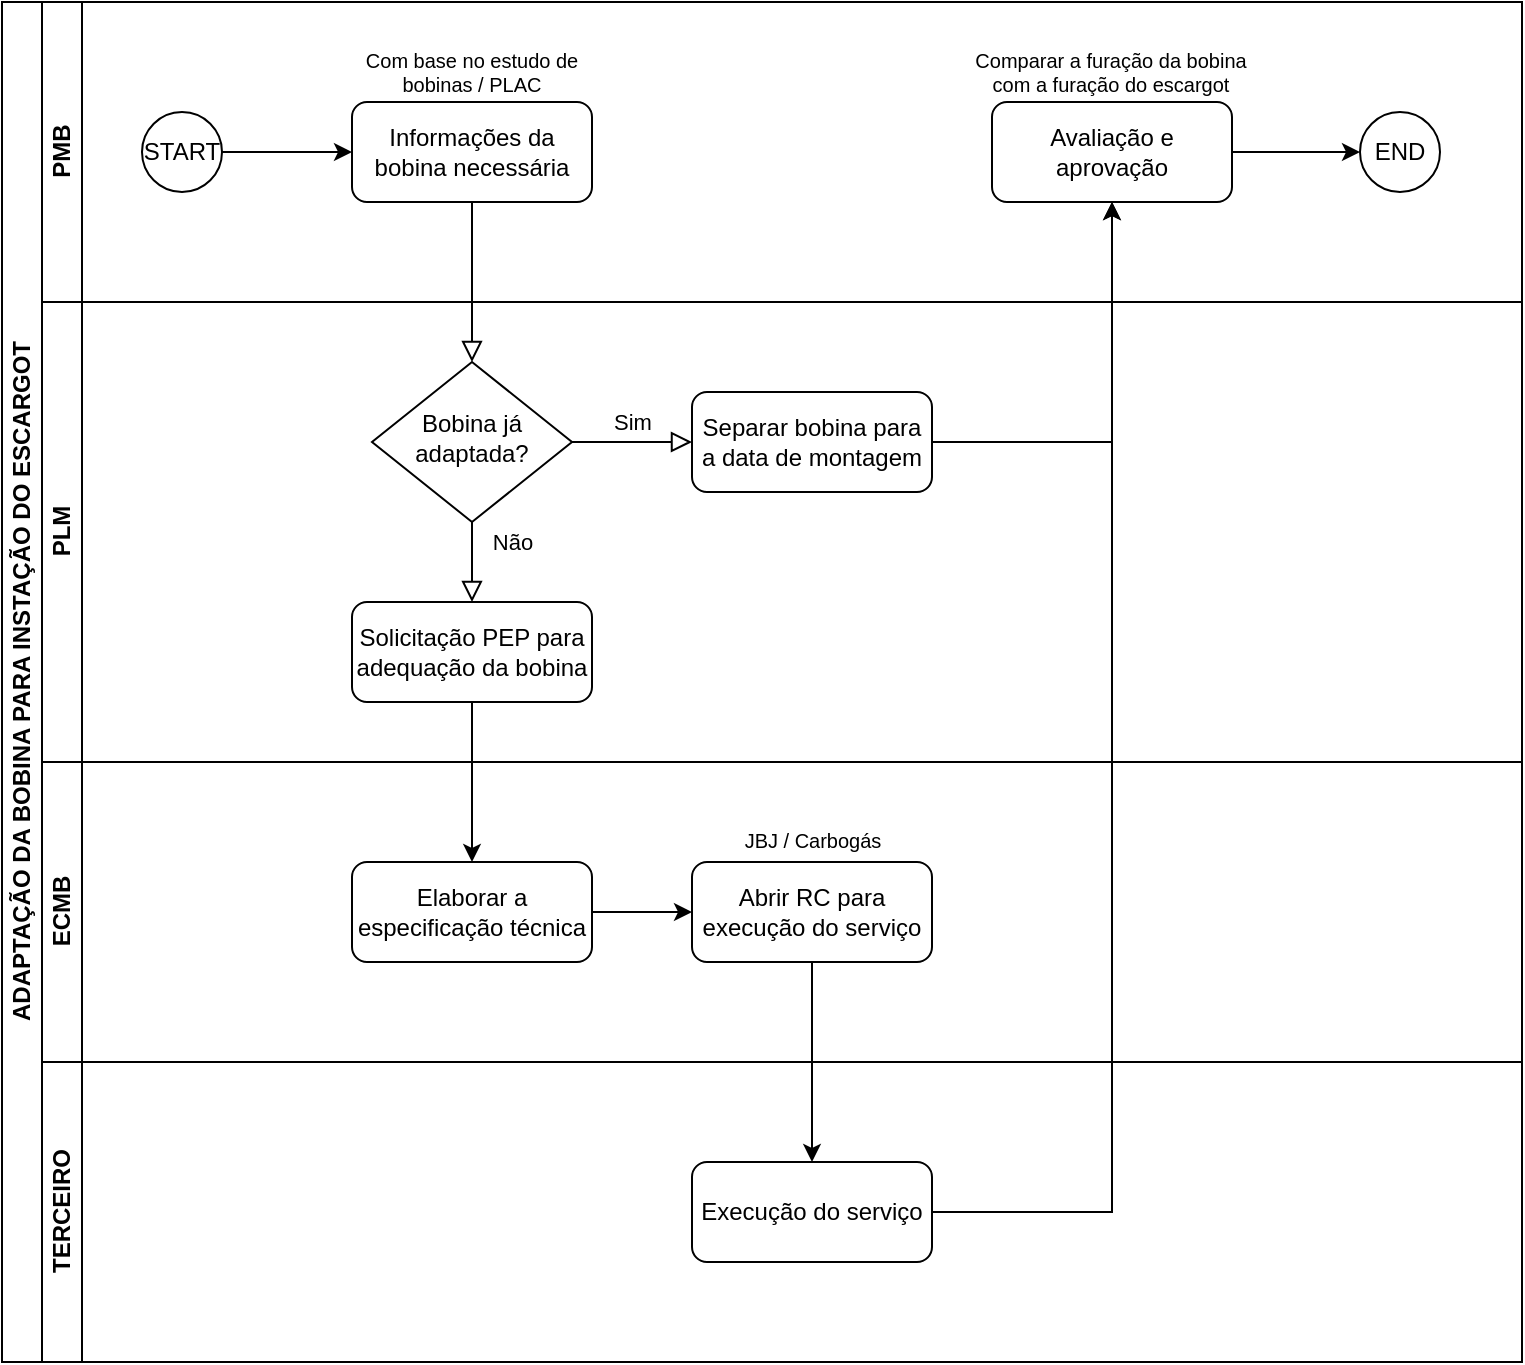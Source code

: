 <mxfile version="22.1.11" type="github">
  <diagram id="C5RBs43oDa-KdzZeNtuy" name="Page-1">
    <mxGraphModel dx="1386" dy="867" grid="1" gridSize="10" guides="1" tooltips="1" connect="1" arrows="1" fold="1" page="1" pageScale="1" pageWidth="827" pageHeight="1169" math="0" shadow="0">
      <root>
        <mxCell id="WIyWlLk6GJQsqaUBKTNV-0" />
        <mxCell id="WIyWlLk6GJQsqaUBKTNV-1" parent="WIyWlLk6GJQsqaUBKTNV-0" />
        <mxCell id="Gi9BTqW4Cwu94ndGXkiz-0" value="ADAPTAÇÃO DA BOBINA PARA INSTAÇÃO DO ESCARGOT" style="swimlane;childLayout=stackLayout;resizeParent=1;resizeParentMax=0;horizontal=0;startSize=20;horizontalStack=0;html=1;" vertex="1" parent="WIyWlLk6GJQsqaUBKTNV-1">
          <mxGeometry x="36" y="30" width="760" height="680" as="geometry" />
        </mxCell>
        <mxCell id="Gi9BTqW4Cwu94ndGXkiz-1" value="PMB" style="swimlane;startSize=20;horizontal=0;html=1;" vertex="1" parent="Gi9BTqW4Cwu94ndGXkiz-0">
          <mxGeometry x="20" width="740" height="150" as="geometry" />
        </mxCell>
        <mxCell id="WIyWlLk6GJQsqaUBKTNV-3" value="Informações da bobina necessária" style="rounded=1;whiteSpace=wrap;html=1;fontSize=12;glass=0;strokeWidth=1;shadow=0;" parent="Gi9BTqW4Cwu94ndGXkiz-1" vertex="1">
          <mxGeometry x="155" y="50" width="120" height="50" as="geometry" />
        </mxCell>
        <mxCell id="Gi9BTqW4Cwu94ndGXkiz-18" value="" style="edgeStyle=orthogonalEdgeStyle;rounded=0;orthogonalLoop=1;jettySize=auto;html=1;" edge="1" parent="Gi9BTqW4Cwu94ndGXkiz-1" source="Gi9BTqW4Cwu94ndGXkiz-14" target="Gi9BTqW4Cwu94ndGXkiz-17">
          <mxGeometry relative="1" as="geometry" />
        </mxCell>
        <mxCell id="Gi9BTqW4Cwu94ndGXkiz-14" value="Avaliação e aprovação" style="rounded=1;whiteSpace=wrap;html=1;fontSize=12;glass=0;strokeWidth=1;shadow=0;" vertex="1" parent="Gi9BTqW4Cwu94ndGXkiz-1">
          <mxGeometry x="475" y="50" width="120" height="50" as="geometry" />
        </mxCell>
        <mxCell id="Gi9BTqW4Cwu94ndGXkiz-17" value="END" style="ellipse;whiteSpace=wrap;html=1;rounded=1;glass=0;strokeWidth=1;shadow=0;" vertex="1" parent="Gi9BTqW4Cwu94ndGXkiz-1">
          <mxGeometry x="659" y="55" width="40" height="40" as="geometry" />
        </mxCell>
        <mxCell id="Gi9BTqW4Cwu94ndGXkiz-20" value="" style="edgeStyle=orthogonalEdgeStyle;rounded=0;orthogonalLoop=1;jettySize=auto;html=1;" edge="1" parent="Gi9BTqW4Cwu94ndGXkiz-1" source="Gi9BTqW4Cwu94ndGXkiz-19" target="WIyWlLk6GJQsqaUBKTNV-3">
          <mxGeometry relative="1" as="geometry" />
        </mxCell>
        <mxCell id="Gi9BTqW4Cwu94ndGXkiz-19" value="START" style="ellipse;whiteSpace=wrap;html=1;rounded=1;glass=0;strokeWidth=1;shadow=0;" vertex="1" parent="Gi9BTqW4Cwu94ndGXkiz-1">
          <mxGeometry x="50" y="55" width="40" height="40" as="geometry" />
        </mxCell>
        <mxCell id="Gi9BTqW4Cwu94ndGXkiz-21" value="Com base no estudo de bobinas / PLAC" style="text;html=1;strokeColor=none;fillColor=none;align=center;verticalAlign=middle;whiteSpace=wrap;rounded=0;fontSize=10;" vertex="1" parent="Gi9BTqW4Cwu94ndGXkiz-1">
          <mxGeometry x="151.25" y="20" width="127.5" height="30" as="geometry" />
        </mxCell>
        <mxCell id="Gi9BTqW4Cwu94ndGXkiz-22" value="Comparar a furação da bobina com a furação do escargot" style="text;html=1;strokeColor=none;fillColor=none;align=center;verticalAlign=middle;whiteSpace=wrap;rounded=0;fontSize=10;" vertex="1" parent="Gi9BTqW4Cwu94ndGXkiz-1">
          <mxGeometry x="459.38" y="20" width="151.25" height="30" as="geometry" />
        </mxCell>
        <mxCell id="Gi9BTqW4Cwu94ndGXkiz-2" value="PLM" style="swimlane;startSize=20;horizontal=0;html=1;" vertex="1" parent="Gi9BTqW4Cwu94ndGXkiz-0">
          <mxGeometry x="20" y="150" width="740" height="230" as="geometry" />
        </mxCell>
        <mxCell id="WIyWlLk6GJQsqaUBKTNV-6" value="&lt;font style=&quot;font-size: 12px;&quot;&gt;Bobina já adaptada?&lt;/font&gt;" style="rhombus;whiteSpace=wrap;html=1;shadow=0;fontFamily=Helvetica;fontSize=12;align=center;strokeWidth=1;spacing=6;spacingTop=-4;" parent="Gi9BTqW4Cwu94ndGXkiz-2" vertex="1">
          <mxGeometry x="165" y="30" width="100" height="80" as="geometry" />
        </mxCell>
        <mxCell id="WIyWlLk6GJQsqaUBKTNV-7" value="Separar bobina para a data de montagem" style="rounded=1;whiteSpace=wrap;html=1;fontSize=12;glass=0;strokeWidth=1;shadow=0;" parent="Gi9BTqW4Cwu94ndGXkiz-2" vertex="1">
          <mxGeometry x="325" y="45" width="120" height="50" as="geometry" />
        </mxCell>
        <mxCell id="WIyWlLk6GJQsqaUBKTNV-5" value="Sim" style="edgeStyle=orthogonalEdgeStyle;rounded=0;html=1;jettySize=auto;orthogonalLoop=1;fontSize=11;endArrow=block;endFill=0;endSize=8;strokeWidth=1;shadow=0;labelBackgroundColor=none;" parent="Gi9BTqW4Cwu94ndGXkiz-2" source="WIyWlLk6GJQsqaUBKTNV-6" target="WIyWlLk6GJQsqaUBKTNV-7" edge="1">
          <mxGeometry y="10" relative="1" as="geometry">
            <mxPoint as="offset" />
          </mxGeometry>
        </mxCell>
        <mxCell id="Gi9BTqW4Cwu94ndGXkiz-5" value="Solicitação PEP para adequação da bobina" style="rounded=1;whiteSpace=wrap;html=1;fontSize=12;glass=0;strokeWidth=1;shadow=0;" vertex="1" parent="Gi9BTqW4Cwu94ndGXkiz-2">
          <mxGeometry x="155" y="150" width="120" height="50" as="geometry" />
        </mxCell>
        <mxCell id="WIyWlLk6GJQsqaUBKTNV-4" value="Não" style="rounded=0;html=1;jettySize=auto;orthogonalLoop=1;fontSize=11;endArrow=block;endFill=0;endSize=8;strokeWidth=1;shadow=0;labelBackgroundColor=none;edgeStyle=orthogonalEdgeStyle;entryX=0.5;entryY=0;entryDx=0;entryDy=0;" parent="Gi9BTqW4Cwu94ndGXkiz-2" source="WIyWlLk6GJQsqaUBKTNV-6" target="Gi9BTqW4Cwu94ndGXkiz-5" edge="1">
          <mxGeometry x="-0.5" y="20" relative="1" as="geometry">
            <mxPoint as="offset" />
          </mxGeometry>
        </mxCell>
        <mxCell id="Gi9BTqW4Cwu94ndGXkiz-3" value="ECMB" style="swimlane;startSize=20;horizontal=0;html=1;" vertex="1" parent="Gi9BTqW4Cwu94ndGXkiz-0">
          <mxGeometry x="20" y="380" width="740" height="150" as="geometry" />
        </mxCell>
        <mxCell id="Gi9BTqW4Cwu94ndGXkiz-10" value="" style="edgeStyle=orthogonalEdgeStyle;rounded=0;orthogonalLoop=1;jettySize=auto;html=1;" edge="1" parent="Gi9BTqW4Cwu94ndGXkiz-3" source="Gi9BTqW4Cwu94ndGXkiz-8" target="Gi9BTqW4Cwu94ndGXkiz-9">
          <mxGeometry relative="1" as="geometry" />
        </mxCell>
        <mxCell id="Gi9BTqW4Cwu94ndGXkiz-8" value="Elaborar a especificação técnica" style="rounded=1;whiteSpace=wrap;html=1;fontSize=12;glass=0;strokeWidth=1;shadow=0;" vertex="1" parent="Gi9BTqW4Cwu94ndGXkiz-3">
          <mxGeometry x="155" y="50" width="120" height="50" as="geometry" />
        </mxCell>
        <mxCell id="Gi9BTqW4Cwu94ndGXkiz-9" value="Abrir RC para execução do serviço" style="rounded=1;whiteSpace=wrap;html=1;fontSize=12;glass=0;strokeWidth=1;shadow=0;" vertex="1" parent="Gi9BTqW4Cwu94ndGXkiz-3">
          <mxGeometry x="325" y="50" width="120" height="50" as="geometry" />
        </mxCell>
        <mxCell id="Gi9BTqW4Cwu94ndGXkiz-11" value="JBJ / Carbogás" style="text;html=1;strokeColor=none;fillColor=none;align=center;verticalAlign=middle;whiteSpace=wrap;rounded=0;fontSize=10;" vertex="1" parent="Gi9BTqW4Cwu94ndGXkiz-3">
          <mxGeometry x="332.5" y="24" width="105" height="30" as="geometry" />
        </mxCell>
        <mxCell id="Gi9BTqW4Cwu94ndGXkiz-4" value="TERCEIRO" style="swimlane;startSize=20;horizontal=0;html=1;" vertex="1" parent="Gi9BTqW4Cwu94ndGXkiz-0">
          <mxGeometry x="20" y="530" width="740" height="150" as="geometry" />
        </mxCell>
        <mxCell id="Gi9BTqW4Cwu94ndGXkiz-12" value="Execução do serviço" style="rounded=1;whiteSpace=wrap;html=1;fontSize=12;glass=0;strokeWidth=1;shadow=0;" vertex="1" parent="Gi9BTqW4Cwu94ndGXkiz-4">
          <mxGeometry x="325" y="50" width="120" height="50" as="geometry" />
        </mxCell>
        <mxCell id="WIyWlLk6GJQsqaUBKTNV-2" value="" style="rounded=0;html=1;jettySize=auto;orthogonalLoop=1;fontSize=11;endArrow=block;endFill=0;endSize=8;strokeWidth=1;shadow=0;labelBackgroundColor=none;edgeStyle=orthogonalEdgeStyle;" parent="Gi9BTqW4Cwu94ndGXkiz-0" source="WIyWlLk6GJQsqaUBKTNV-3" target="WIyWlLk6GJQsqaUBKTNV-6" edge="1">
          <mxGeometry relative="1" as="geometry" />
        </mxCell>
        <mxCell id="Gi9BTqW4Cwu94ndGXkiz-7" value="" style="edgeStyle=orthogonalEdgeStyle;rounded=0;orthogonalLoop=1;jettySize=auto;html=1;entryX=0.5;entryY=0;entryDx=0;entryDy=0;" edge="1" parent="Gi9BTqW4Cwu94ndGXkiz-0" source="Gi9BTqW4Cwu94ndGXkiz-5" target="Gi9BTqW4Cwu94ndGXkiz-8">
          <mxGeometry relative="1" as="geometry">
            <mxPoint x="235" y="400" as="targetPoint" />
          </mxGeometry>
        </mxCell>
        <mxCell id="Gi9BTqW4Cwu94ndGXkiz-13" value="" style="edgeStyle=orthogonalEdgeStyle;rounded=0;orthogonalLoop=1;jettySize=auto;html=1;" edge="1" parent="Gi9BTqW4Cwu94ndGXkiz-0" source="Gi9BTqW4Cwu94ndGXkiz-9" target="Gi9BTqW4Cwu94ndGXkiz-12">
          <mxGeometry relative="1" as="geometry" />
        </mxCell>
        <mxCell id="Gi9BTqW4Cwu94ndGXkiz-15" style="edgeStyle=orthogonalEdgeStyle;rounded=0;orthogonalLoop=1;jettySize=auto;html=1;entryX=0.5;entryY=1;entryDx=0;entryDy=0;" edge="1" parent="Gi9BTqW4Cwu94ndGXkiz-0" source="WIyWlLk6GJQsqaUBKTNV-7" target="Gi9BTqW4Cwu94ndGXkiz-14">
          <mxGeometry relative="1" as="geometry" />
        </mxCell>
        <mxCell id="Gi9BTqW4Cwu94ndGXkiz-16" style="edgeStyle=orthogonalEdgeStyle;rounded=0;orthogonalLoop=1;jettySize=auto;html=1;entryX=0.5;entryY=1;entryDx=0;entryDy=0;" edge="1" parent="Gi9BTqW4Cwu94ndGXkiz-0" source="Gi9BTqW4Cwu94ndGXkiz-12" target="Gi9BTqW4Cwu94ndGXkiz-14">
          <mxGeometry relative="1" as="geometry" />
        </mxCell>
      </root>
    </mxGraphModel>
  </diagram>
</mxfile>
